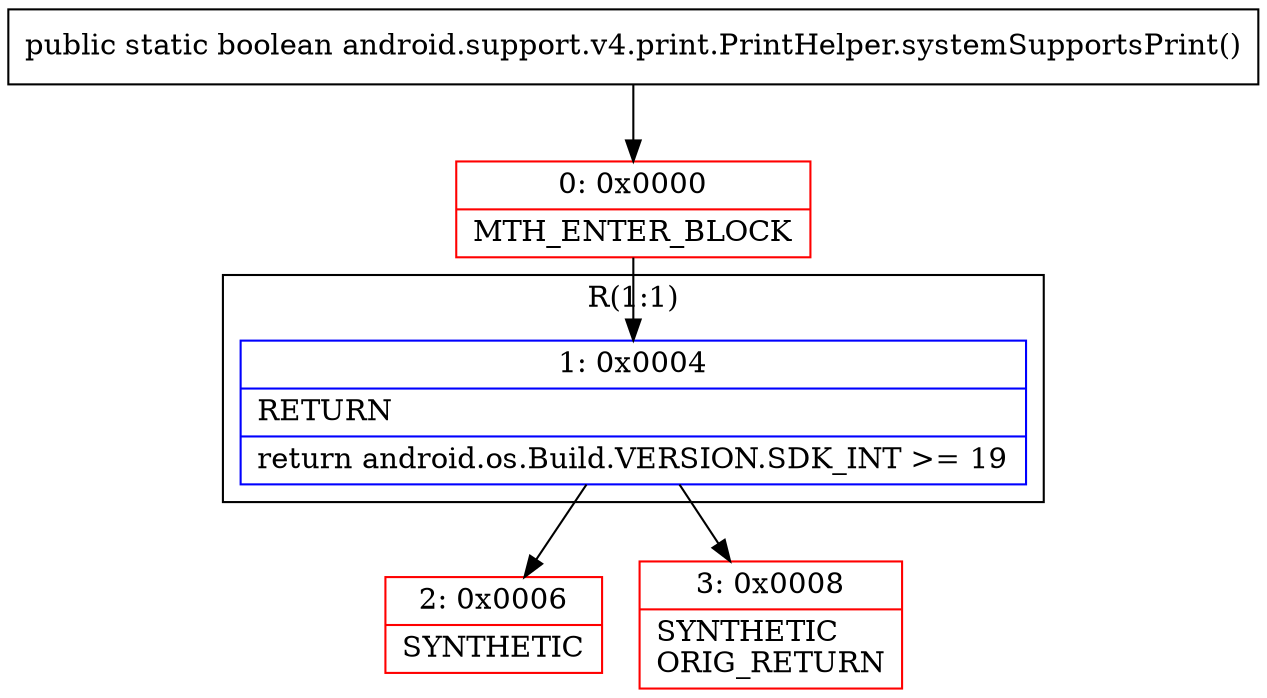 digraph "CFG forandroid.support.v4.print.PrintHelper.systemSupportsPrint()Z" {
subgraph cluster_Region_1538291270 {
label = "R(1:1)";
node [shape=record,color=blue];
Node_1 [shape=record,label="{1\:\ 0x0004|RETURN\l|return android.os.Build.VERSION.SDK_INT \>= 19\l}"];
}
Node_0 [shape=record,color=red,label="{0\:\ 0x0000|MTH_ENTER_BLOCK\l}"];
Node_2 [shape=record,color=red,label="{2\:\ 0x0006|SYNTHETIC\l}"];
Node_3 [shape=record,color=red,label="{3\:\ 0x0008|SYNTHETIC\lORIG_RETURN\l}"];
MethodNode[shape=record,label="{public static boolean android.support.v4.print.PrintHelper.systemSupportsPrint() }"];
MethodNode -> Node_0;
Node_1 -> Node_2;
Node_1 -> Node_3;
Node_0 -> Node_1;
}

